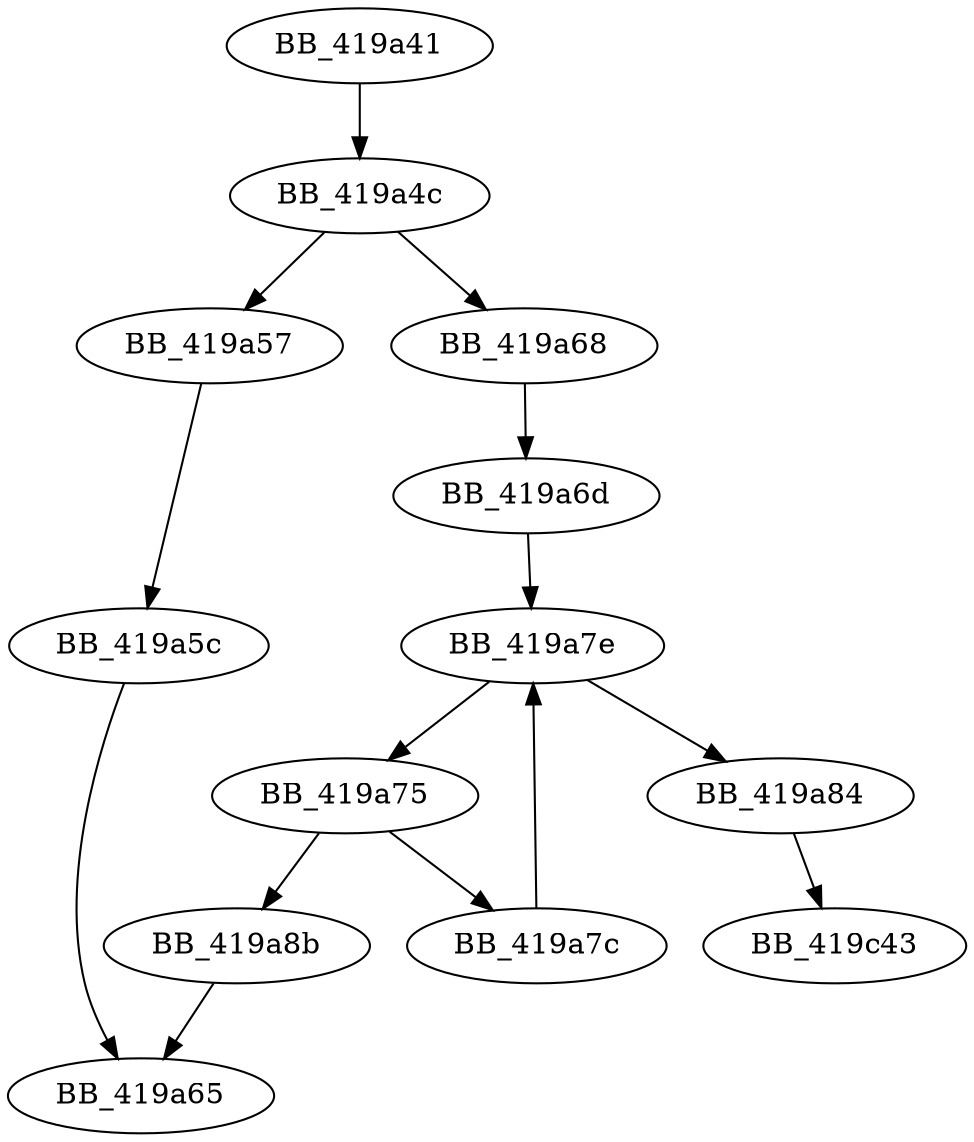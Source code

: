 DiGraph __FindAndUnlinkFrame{
BB_419a41->BB_419a4c
BB_419a4c->BB_419a57
BB_419a4c->BB_419a68
BB_419a57->BB_419a5c
BB_419a5c->BB_419a65
BB_419a68->BB_419a6d
BB_419a6d->BB_419a7e
BB_419a75->BB_419a7c
BB_419a75->BB_419a8b
BB_419a7c->BB_419a7e
BB_419a7e->BB_419a75
BB_419a7e->BB_419a84
BB_419a84->BB_419c43
BB_419a8b->BB_419a65
}
